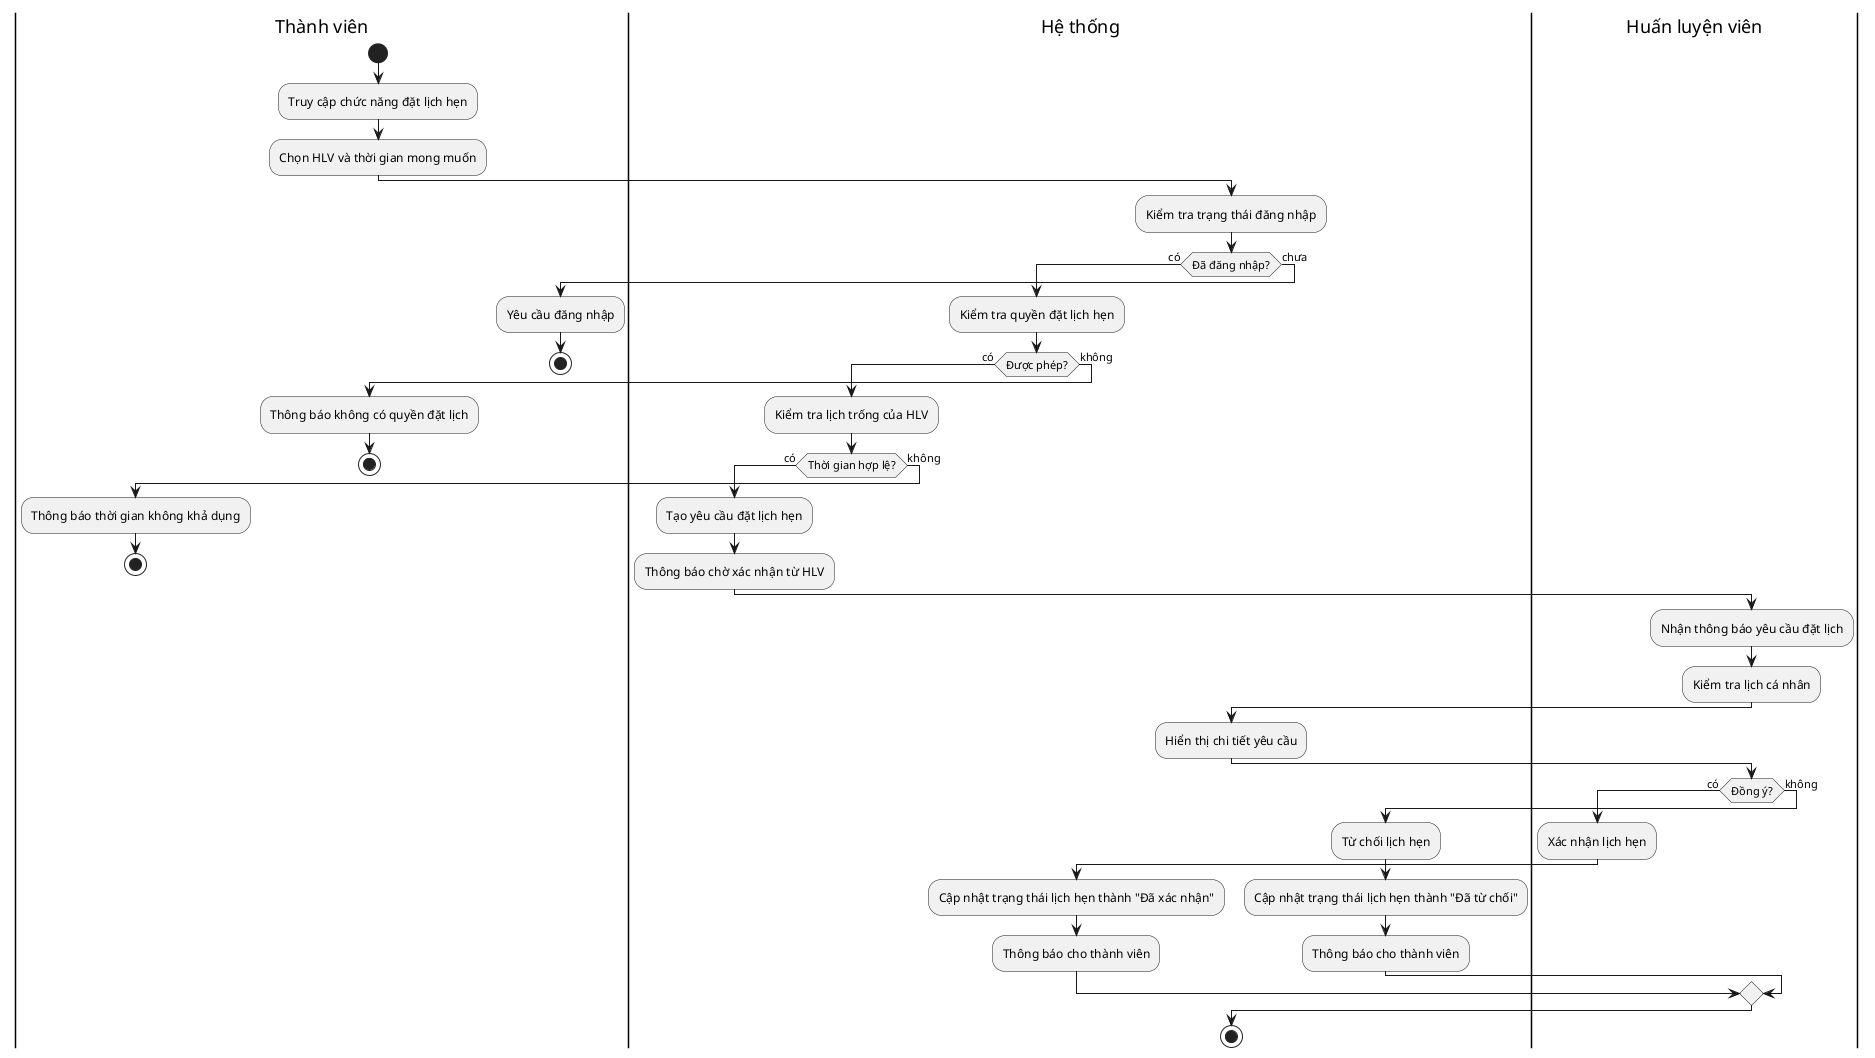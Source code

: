 @startuml
|Thành viên|
start
:Truy cập chức năng đặt lịch hẹn;
:Chọn HLV và thời gian mong muốn;

|Hệ thống|
:Kiểm tra trạng thái đăng nhập;
if (Đã đăng nhập?) then (có)
  :Kiểm tra quyền đặt lịch hẹn;
  if (Được phép?) then (có)
    :Kiểm tra lịch trống của HLV;
    if (Thời gian hợp lệ?) then (có)
      :Tạo yêu cầu đặt lịch hẹn;
      :Thông báo chờ xác nhận từ HLV;
    else (không)
      |Thành viên|
      :Thông báo thời gian không khả dụng;
      stop
    endif
  else (không)
    |Thành viên|
    :Thông báo không có quyền đặt lịch;
    stop
  endif
else (chưa)
  |Thành viên|
  :Yêu cầu đăng nhập;
  stop
endif

|Huấn luyện viên|
:Nhận thông báo yêu cầu đặt lịch;
:Kiểm tra lịch cá nhân;

|Hệ thống|
:Hiển thị chi tiết yêu cầu;

|Huấn luyện viên|
if (Đồng ý?) then (có)
  :Xác nhận lịch hẹn;
  |Hệ thống|
  :Cập nhật trạng thái lịch hẹn thành "Đã xác nhận";
  :Thông báo cho thành viên;
else (không)
  :Từ chối lịch hẹn;
  |Hệ thống|
  :Cập nhật trạng thái lịch hẹn thành "Đã từ chối";
  :Thông báo cho thành viên;
endif

stop
@enduml